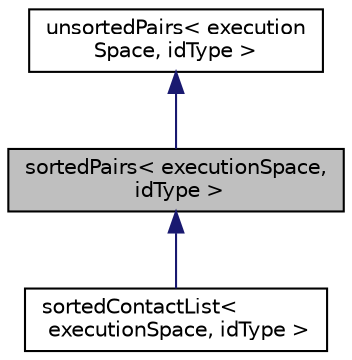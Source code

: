 digraph "sortedPairs&lt; executionSpace, idType &gt;"
{
 // LATEX_PDF_SIZE
  edge [fontname="Helvetica",fontsize="10",labelfontname="Helvetica",labelfontsize="10"];
  node [fontname="Helvetica",fontsize="10",shape=record];
  Node1 [label="sortedPairs\< executionSpace,\l idType \>",height=0.2,width=0.4,color="black", fillcolor="grey75", style="filled", fontcolor="black",tooltip=" "];
  Node2 -> Node1 [dir="back",color="midnightblue",fontsize="10",style="solid",fontname="Helvetica"];
  Node2 [label="unsortedPairs\< execution\lSpace, idType \>",height=0.2,width=0.4,color="black", fillcolor="white", style="filled",URL="$classpFlow_1_1unsortedPairs.html",tooltip=" "];
  Node1 -> Node3 [dir="back",color="midnightblue",fontsize="10",style="solid",fontname="Helvetica"];
  Node3 [label="sortedContactList\<\l executionSpace, idType \>",height=0.2,width=0.4,color="black", fillcolor="white", style="filled",URL="$classpFlow_1_1sortedContactList.html",tooltip=" "];
}
